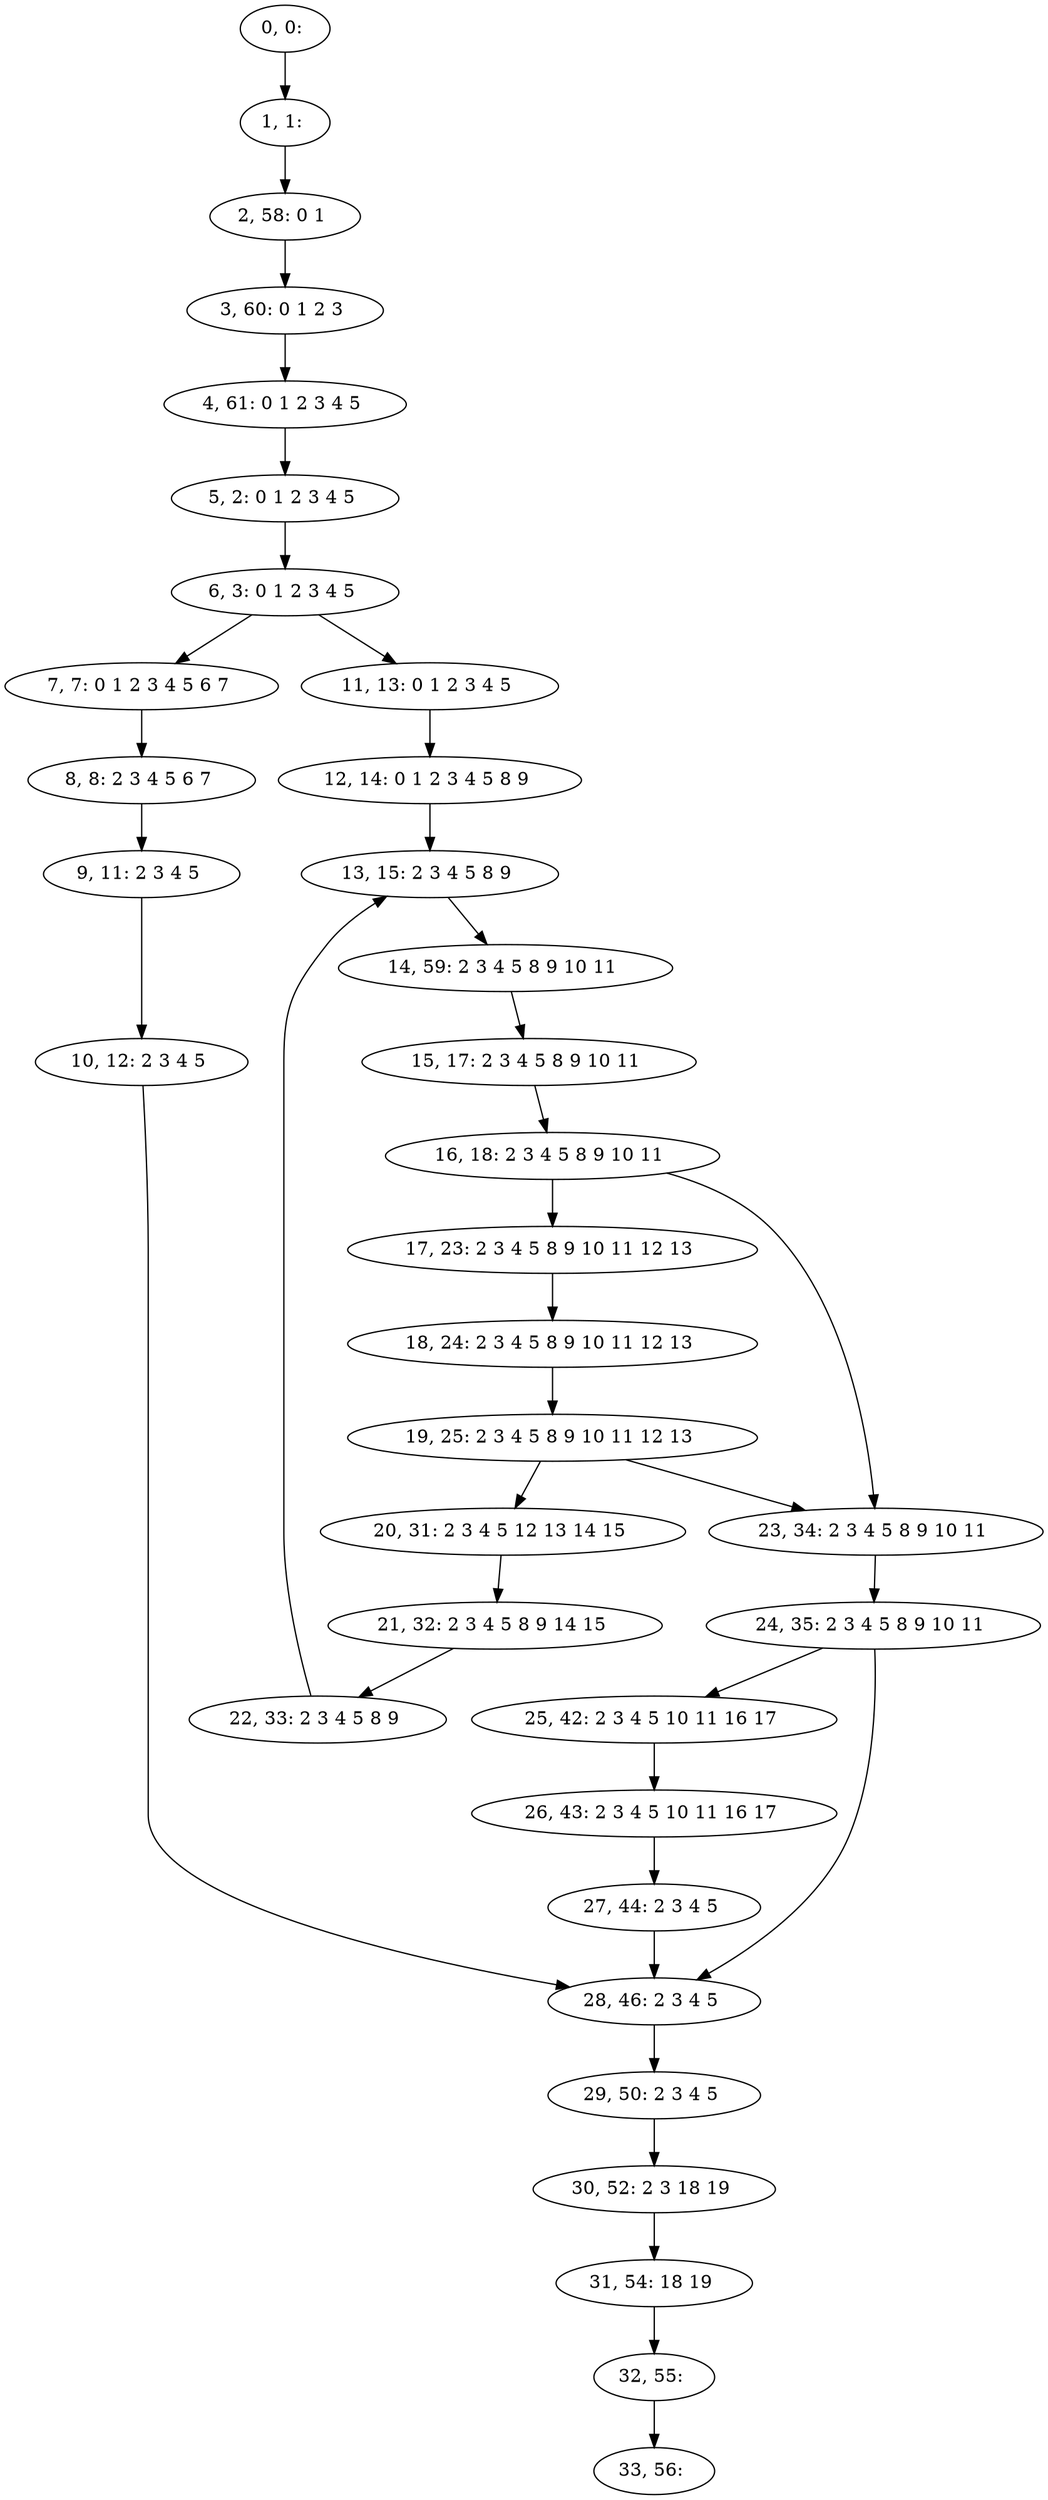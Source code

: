 digraph G {
0[label="0, 0: "];
1[label="1, 1: "];
2[label="2, 58: 0 1 "];
3[label="3, 60: 0 1 2 3 "];
4[label="4, 61: 0 1 2 3 4 5 "];
5[label="5, 2: 0 1 2 3 4 5 "];
6[label="6, 3: 0 1 2 3 4 5 "];
7[label="7, 7: 0 1 2 3 4 5 6 7 "];
8[label="8, 8: 2 3 4 5 6 7 "];
9[label="9, 11: 2 3 4 5 "];
10[label="10, 12: 2 3 4 5 "];
11[label="11, 13: 0 1 2 3 4 5 "];
12[label="12, 14: 0 1 2 3 4 5 8 9 "];
13[label="13, 15: 2 3 4 5 8 9 "];
14[label="14, 59: 2 3 4 5 8 9 10 11 "];
15[label="15, 17: 2 3 4 5 8 9 10 11 "];
16[label="16, 18: 2 3 4 5 8 9 10 11 "];
17[label="17, 23: 2 3 4 5 8 9 10 11 12 13 "];
18[label="18, 24: 2 3 4 5 8 9 10 11 12 13 "];
19[label="19, 25: 2 3 4 5 8 9 10 11 12 13 "];
20[label="20, 31: 2 3 4 5 12 13 14 15 "];
21[label="21, 32: 2 3 4 5 8 9 14 15 "];
22[label="22, 33: 2 3 4 5 8 9 "];
23[label="23, 34: 2 3 4 5 8 9 10 11 "];
24[label="24, 35: 2 3 4 5 8 9 10 11 "];
25[label="25, 42: 2 3 4 5 10 11 16 17 "];
26[label="26, 43: 2 3 4 5 10 11 16 17 "];
27[label="27, 44: 2 3 4 5 "];
28[label="28, 46: 2 3 4 5 "];
29[label="29, 50: 2 3 4 5 "];
30[label="30, 52: 2 3 18 19 "];
31[label="31, 54: 18 19 "];
32[label="32, 55: "];
33[label="33, 56: "];
0->1 ;
1->2 ;
2->3 ;
3->4 ;
4->5 ;
5->6 ;
6->7 ;
6->11 ;
7->8 ;
8->9 ;
9->10 ;
10->28 ;
11->12 ;
12->13 ;
13->14 ;
14->15 ;
15->16 ;
16->17 ;
16->23 ;
17->18 ;
18->19 ;
19->20 ;
19->23 ;
20->21 ;
21->22 ;
22->13 ;
23->24 ;
24->25 ;
24->28 ;
25->26 ;
26->27 ;
27->28 ;
28->29 ;
29->30 ;
30->31 ;
31->32 ;
32->33 ;
}
